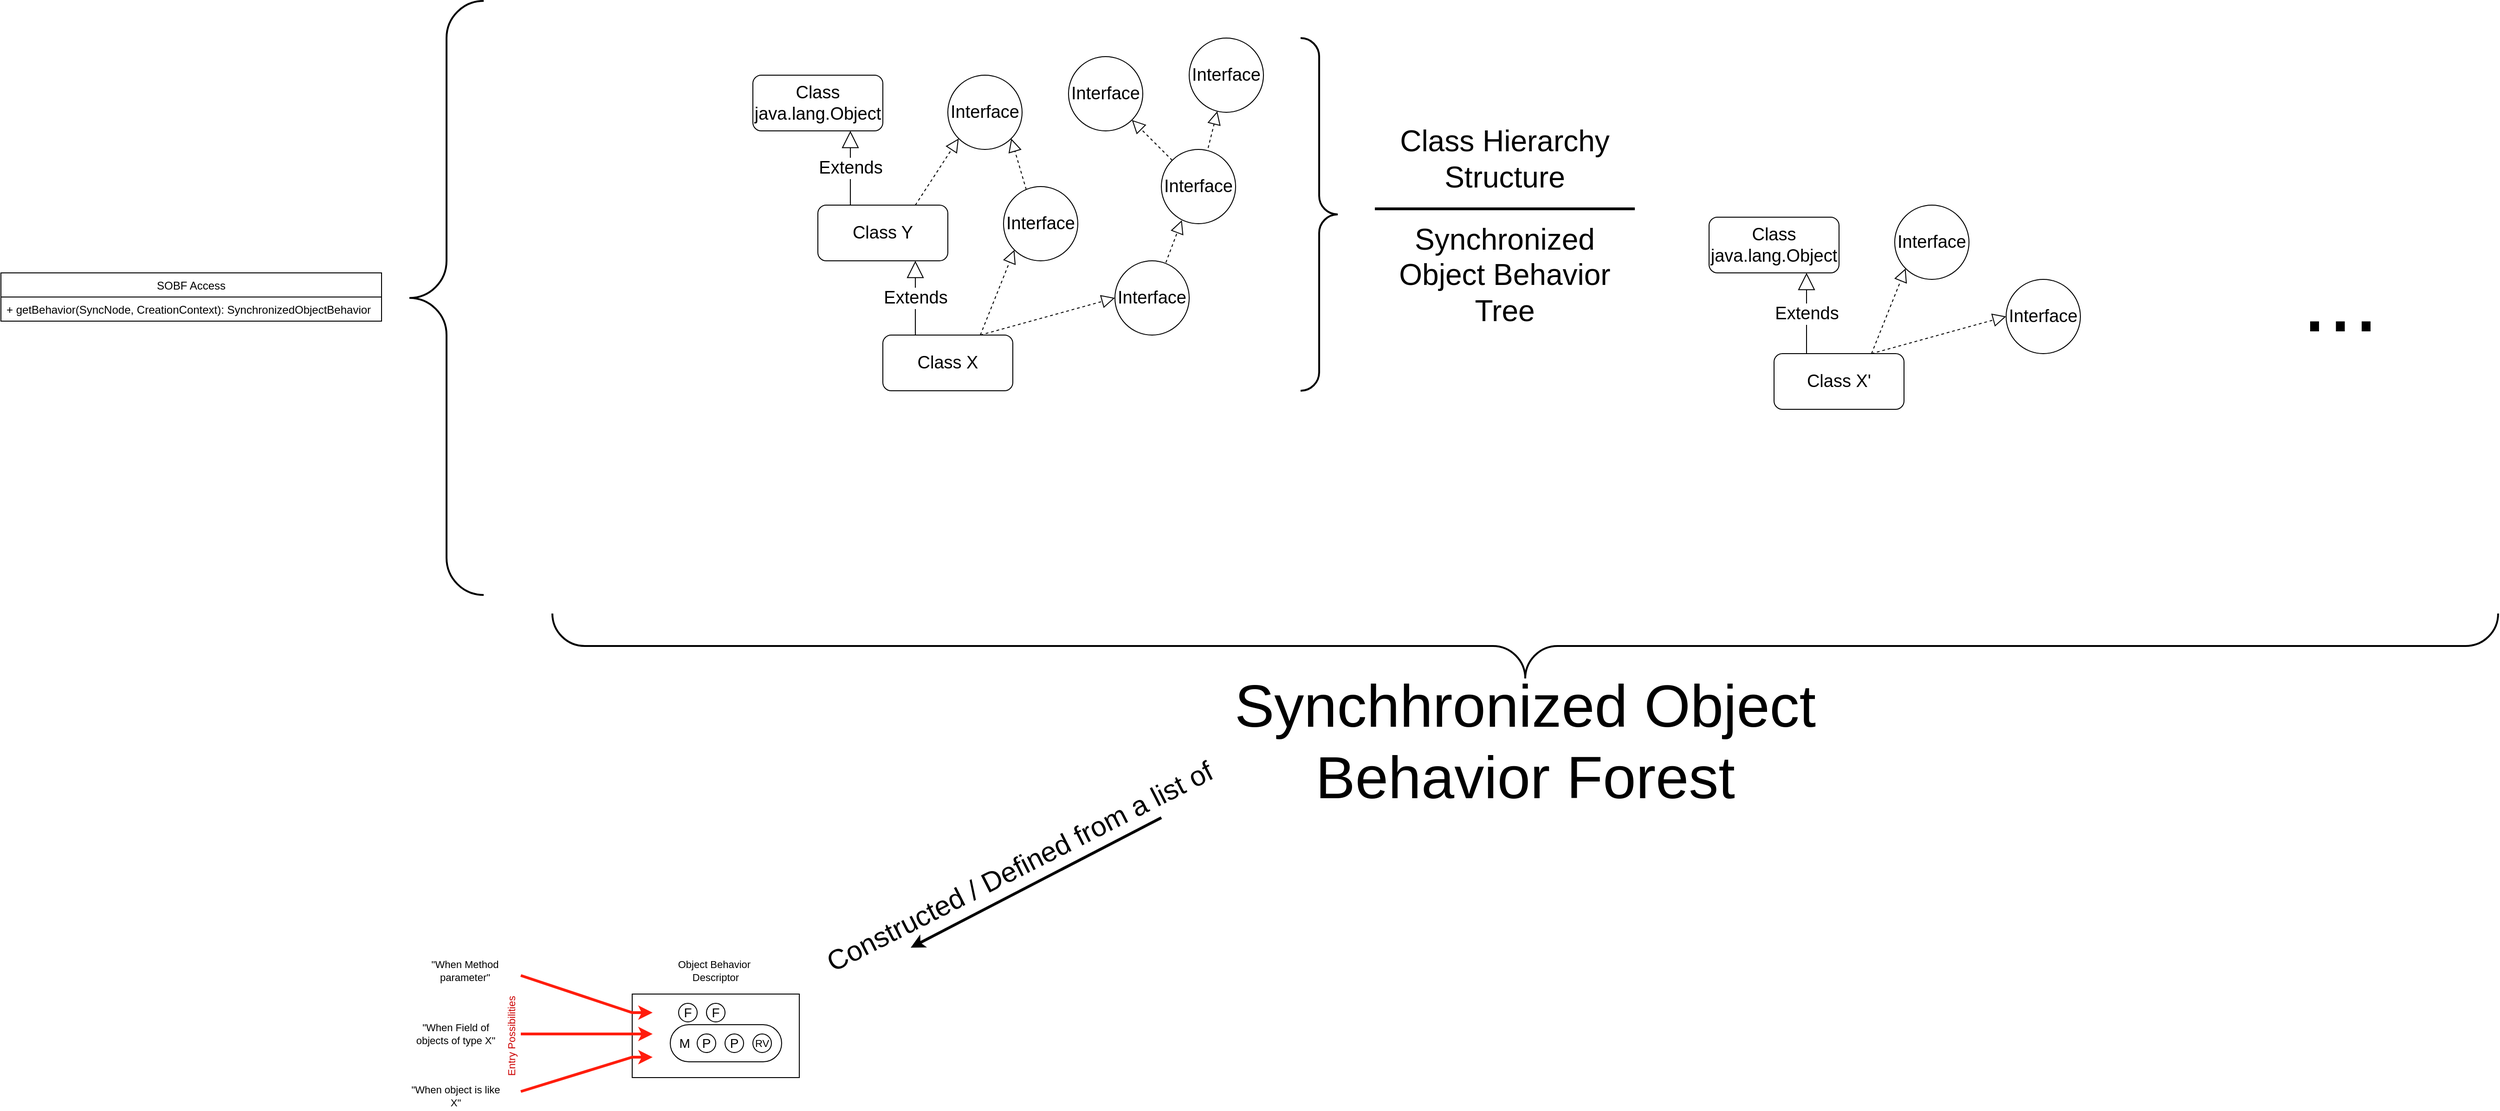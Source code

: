 <mxfile version="15.3.8" type="device"><diagram id="OIuUPjdwht4a2G46WE2O" name="Page-1"><mxGraphModel dx="3015" dy="1326" grid="1" gridSize="10" guides="1" tooltips="1" connect="1" arrows="1" fold="1" page="1" pageScale="1" pageWidth="827" pageHeight="1169" math="0" shadow="0"><root><mxCell id="0"/><mxCell id="1" parent="0"/><mxCell id="HijS8Cxk0V2lUpkn0sfQ-10" value="" style="rounded=0;whiteSpace=wrap;html=1;fontSize=14;" vertex="1" parent="1"><mxGeometry x="-40" y="1270" width="180" height="90" as="geometry"/></mxCell><mxCell id="xvrgTmrCxsTm4v_yaNWf-4" value="Class X" style="rounded=1;whiteSpace=wrap;html=1;strokeColor=#000000;fontSize=19;" parent="1" vertex="1"><mxGeometry x="230" y="560" width="140" height="60" as="geometry"/></mxCell><mxCell id="xvrgTmrCxsTm4v_yaNWf-5" value="Class Y" style="rounded=1;whiteSpace=wrap;html=1;strokeColor=#000000;fontSize=19;" parent="1" vertex="1"><mxGeometry x="160" y="420" width="140" height="60" as="geometry"/></mxCell><mxCell id="xvrgTmrCxsTm4v_yaNWf-6" value="Class java.lang.Object" style="rounded=1;whiteSpace=wrap;html=1;strokeColor=#000000;fontSize=19;" parent="1" vertex="1"><mxGeometry x="90" y="280" width="140" height="60" as="geometry"/></mxCell><mxCell id="xvrgTmrCxsTm4v_yaNWf-7" value="Extends" style="endArrow=block;endSize=16;endFill=0;html=1;fontSize=19;entryX=0.75;entryY=1;entryDx=0;entryDy=0;exitX=0.25;exitY=0;exitDx=0;exitDy=0;" parent="1" source="xvrgTmrCxsTm4v_yaNWf-4" target="xvrgTmrCxsTm4v_yaNWf-5" edge="1"><mxGeometry width="160" relative="1" as="geometry"><mxPoint x="230" y="540" as="sourcePoint"/><mxPoint x="390" y="540" as="targetPoint"/></mxGeometry></mxCell><mxCell id="xvrgTmrCxsTm4v_yaNWf-8" value="Extends" style="endArrow=block;endSize=16;endFill=0;html=1;fontSize=19;exitX=0.25;exitY=0;exitDx=0;exitDy=0;entryX=0.75;entryY=1;entryDx=0;entryDy=0;" parent="1" source="xvrgTmrCxsTm4v_yaNWf-5" target="xvrgTmrCxsTm4v_yaNWf-6" edge="1"><mxGeometry width="160" relative="1" as="geometry"><mxPoint x="110" y="380" as="sourcePoint"/><mxPoint x="270" y="380" as="targetPoint"/></mxGeometry></mxCell><mxCell id="xvrgTmrCxsTm4v_yaNWf-9" value="" style="endArrow=block;dashed=1;endFill=0;endSize=12;html=1;fontSize=19;exitX=0.75;exitY=0;exitDx=0;exitDy=0;entryX=0;entryY=0.5;entryDx=0;entryDy=0;" parent="1" source="xvrgTmrCxsTm4v_yaNWf-4" target="xvrgTmrCxsTm4v_yaNWf-11" edge="1"><mxGeometry width="160" relative="1" as="geometry"><mxPoint x="440" y="530" as="sourcePoint"/><mxPoint x="400" y="520" as="targetPoint"/></mxGeometry></mxCell><mxCell id="xvrgTmrCxsTm4v_yaNWf-11" value="Interface" style="ellipse;whiteSpace=wrap;html=1;aspect=fixed;fontSize=19;strokeColor=#000000;" parent="1" vertex="1"><mxGeometry x="480" y="480" width="80" height="80" as="geometry"/></mxCell><mxCell id="xvrgTmrCxsTm4v_yaNWf-12" value="Interface" style="ellipse;whiteSpace=wrap;html=1;aspect=fixed;fontSize=19;strokeColor=#000000;" parent="1" vertex="1"><mxGeometry x="360" y="400" width="80" height="80" as="geometry"/></mxCell><mxCell id="xvrgTmrCxsTm4v_yaNWf-13" value="" style="endArrow=block;dashed=1;endFill=0;endSize=12;html=1;fontSize=19;exitX=0.75;exitY=0;exitDx=0;exitDy=0;entryX=0;entryY=1;entryDx=0;entryDy=0;" parent="1" source="xvrgTmrCxsTm4v_yaNWf-4" target="xvrgTmrCxsTm4v_yaNWf-12" edge="1"><mxGeometry width="160" relative="1" as="geometry"><mxPoint x="345" y="570" as="sourcePoint"/><mxPoint x="490" y="530" as="targetPoint"/></mxGeometry></mxCell><mxCell id="xvrgTmrCxsTm4v_yaNWf-14" value="Interface" style="ellipse;whiteSpace=wrap;html=1;aspect=fixed;fontSize=19;strokeColor=#000000;" parent="1" vertex="1"><mxGeometry x="300" y="280" width="80" height="80" as="geometry"/></mxCell><mxCell id="xvrgTmrCxsTm4v_yaNWf-15" value="" style="endArrow=block;dashed=1;endFill=0;endSize=12;html=1;fontSize=19;exitX=0.75;exitY=0;exitDx=0;exitDy=0;entryX=0;entryY=1;entryDx=0;entryDy=0;" parent="1" source="xvrgTmrCxsTm4v_yaNWf-5" target="xvrgTmrCxsTm4v_yaNWf-14" edge="1"><mxGeometry width="160" relative="1" as="geometry"><mxPoint x="320" y="521.72" as="sourcePoint"/><mxPoint x="356.716" y="430.004" as="targetPoint"/></mxGeometry></mxCell><mxCell id="xvrgTmrCxsTm4v_yaNWf-16" value="" style="endArrow=block;dashed=1;endFill=0;endSize=12;html=1;fontSize=19;exitX=0.306;exitY=0.041;exitDx=0;exitDy=0;entryX=1;entryY=1;entryDx=0;entryDy=0;exitPerimeter=0;" parent="1" source="xvrgTmrCxsTm4v_yaNWf-12" target="xvrgTmrCxsTm4v_yaNWf-14" edge="1"><mxGeometry width="160" relative="1" as="geometry"><mxPoint x="275" y="430" as="sourcePoint"/><mxPoint x="321.716" y="358.284" as="targetPoint"/></mxGeometry></mxCell><mxCell id="xvrgTmrCxsTm4v_yaNWf-17" value="Interface" style="ellipse;whiteSpace=wrap;html=1;aspect=fixed;fontSize=19;strokeColor=#000000;" parent="1" vertex="1"><mxGeometry x="530" y="360" width="80" height="80" as="geometry"/></mxCell><mxCell id="xvrgTmrCxsTm4v_yaNWf-18" value="Interface" style="ellipse;whiteSpace=wrap;html=1;aspect=fixed;fontSize=19;strokeColor=#000000;" parent="1" vertex="1"><mxGeometry x="560" y="240" width="80" height="80" as="geometry"/></mxCell><mxCell id="xvrgTmrCxsTm4v_yaNWf-19" value="" style="endArrow=block;dashed=1;endFill=0;endSize=12;html=1;fontSize=19;exitX=0.686;exitY=0.023;exitDx=0;exitDy=0;exitPerimeter=0;entryX=0.276;entryY=0.954;entryDx=0;entryDy=0;entryPerimeter=0;" parent="1" source="xvrgTmrCxsTm4v_yaNWf-11" target="xvrgTmrCxsTm4v_yaNWf-17" edge="1"><mxGeometry width="160" relative="1" as="geometry"><mxPoint x="620" y="510" as="sourcePoint"/><mxPoint x="590" y="470" as="targetPoint"/></mxGeometry></mxCell><mxCell id="xvrgTmrCxsTm4v_yaNWf-20" value="" style="endArrow=block;dashed=1;endFill=0;endSize=12;html=1;fontSize=19;exitX=0.63;exitY=-0.02;exitDx=0;exitDy=0;exitPerimeter=0;" parent="1" source="xvrgTmrCxsTm4v_yaNWf-17" target="xvrgTmrCxsTm4v_yaNWf-18" edge="1"><mxGeometry width="160" relative="1" as="geometry"><mxPoint x="544.88" y="491.84" as="sourcePoint"/><mxPoint x="560" y="450" as="targetPoint"/></mxGeometry></mxCell><mxCell id="xvrgTmrCxsTm4v_yaNWf-21" value="Interface" style="ellipse;whiteSpace=wrap;html=1;aspect=fixed;fontSize=19;strokeColor=#000000;" parent="1" vertex="1"><mxGeometry x="430" y="260" width="80" height="80" as="geometry"/></mxCell><mxCell id="xvrgTmrCxsTm4v_yaNWf-22" value="" style="endArrow=block;dashed=1;endFill=0;endSize=12;html=1;fontSize=19;exitX=0;exitY=0;exitDx=0;exitDy=0;entryX=1;entryY=1;entryDx=0;entryDy=0;" parent="1" source="xvrgTmrCxsTm4v_yaNWf-17" target="xvrgTmrCxsTm4v_yaNWf-21" edge="1"><mxGeometry width="160" relative="1" as="geometry"><mxPoint x="590.4" y="368.4" as="sourcePoint"/><mxPoint x="600.379" y="328.826" as="targetPoint"/></mxGeometry></mxCell><mxCell id="xvrgTmrCxsTm4v_yaNWf-25" value="" style="labelPosition=right;align=left;strokeWidth=2;shape=mxgraph.mockup.markup.curlyBrace;html=1;shadow=0;dashed=0;strokeColor=#000000;direction=north;fontSize=19;" parent="1" vertex="1"><mxGeometry x="-280" y="200" width="80" height="640" as="geometry"/></mxCell><mxCell id="xvrgTmrCxsTm4v_yaNWf-26" value="" style="labelPosition=right;align=left;strokeWidth=2;shape=mxgraph.mockup.markup.curlyBrace;html=1;shadow=0;dashed=0;strokeColor=#000000;direction=south;fontSize=19;" parent="1" vertex="1"><mxGeometry x="680" y="240" width="40" height="380" as="geometry"/></mxCell><mxCell id="xvrgTmrCxsTm4v_yaNWf-28" value="" style="line;strokeWidth=3;fillColor=none;align=left;verticalAlign=middle;spacingTop=-1;spacingLeft=3;spacingRight=3;rotatable=0;labelPosition=right;points=[];portConstraint=eastwest;fontSize=19;" parent="1" vertex="1"><mxGeometry x="760" y="420" width="280" height="8" as="geometry"/></mxCell><mxCell id="xvrgTmrCxsTm4v_yaNWf-29" value="Class Hierarchy Structure" style="text;html=1;strokeColor=none;fillColor=none;align=center;verticalAlign=middle;whiteSpace=wrap;rounded=0;fontSize=32;" parent="1" vertex="1"><mxGeometry x="760" y="330" width="280" height="80" as="geometry"/></mxCell><mxCell id="xvrgTmrCxsTm4v_yaNWf-30" value="Synchronized Object Behavior Tree" style="text;html=1;strokeColor=none;fillColor=none;align=center;verticalAlign=middle;whiteSpace=wrap;rounded=0;fontSize=32;" parent="1" vertex="1"><mxGeometry x="760" y="440" width="280" height="110" as="geometry"/></mxCell><mxCell id="xvrgTmrCxsTm4v_yaNWf-32" value="SOBF Access" style="swimlane;fontStyle=0;childLayout=stackLayout;horizontal=1;startSize=26;fillColor=none;horizontalStack=0;resizeParent=1;resizeParentMax=0;resizeLast=0;collapsible=1;marginBottom=0;fontSize=12;strokeColor=#000000;strokeWidth=1;" parent="1" vertex="1"><mxGeometry x="-720" y="493" width="410" height="52" as="geometry"/></mxCell><mxCell id="xvrgTmrCxsTm4v_yaNWf-33" value="+ getBehavior(SyncNode, CreationContext): SynchronizedObjectBehavior" style="text;strokeColor=none;fillColor=none;align=left;verticalAlign=top;spacingLeft=4;spacingRight=4;overflow=hidden;rotatable=0;points=[[0,0.5],[1,0.5]];portConstraint=eastwest;" parent="xvrgTmrCxsTm4v_yaNWf-32" vertex="1"><mxGeometry y="26" width="410" height="26" as="geometry"/></mxCell><mxCell id="HijS8Cxk0V2lUpkn0sfQ-11" value="F" style="ellipse;whiteSpace=wrap;html=1;aspect=fixed;fontSize=14;" vertex="1" parent="1"><mxGeometry x="10" y="1280" width="20" height="20" as="geometry"/></mxCell><mxCell id="HijS8Cxk0V2lUpkn0sfQ-13" value="F" style="ellipse;whiteSpace=wrap;html=1;aspect=fixed;fontSize=14;" vertex="1" parent="1"><mxGeometry x="40" y="1280" width="20" height="20" as="geometry"/></mxCell><mxCell id="HijS8Cxk0V2lUpkn0sfQ-17" value="&amp;nbsp; M" style="rounded=1;whiteSpace=wrap;html=1;fontSize=14;arcSize=50;align=left;" vertex="1" parent="1"><mxGeometry x="1" y="1303" width="120" height="40" as="geometry"/></mxCell><mxCell id="HijS8Cxk0V2lUpkn0sfQ-16" value="P" style="ellipse;whiteSpace=wrap;html=1;aspect=fixed;fontSize=14;" vertex="1" parent="1"><mxGeometry x="30" y="1313" width="20" height="20" as="geometry"/></mxCell><mxCell id="HijS8Cxk0V2lUpkn0sfQ-18" value="P" style="ellipse;whiteSpace=wrap;html=1;aspect=fixed;fontSize=14;" vertex="1" parent="1"><mxGeometry x="60" y="1313" width="20" height="20" as="geometry"/></mxCell><mxCell id="HijS8Cxk0V2lUpkn0sfQ-19" value="RV" style="ellipse;whiteSpace=wrap;html=1;aspect=fixed;fontSize=11;" vertex="1" parent="1"><mxGeometry x="90" y="1313" width="20" height="20" as="geometry"/></mxCell><mxCell id="HijS8Cxk0V2lUpkn0sfQ-20" value="Object Behavior&amp;nbsp;&lt;br&gt;Descriptor" style="text;html=1;strokeColor=none;fillColor=none;align=center;verticalAlign=middle;whiteSpace=wrap;rounded=0;fontSize=11;" vertex="1" parent="1"><mxGeometry y="1230" width="100" height="30" as="geometry"/></mxCell><mxCell id="HijS8Cxk0V2lUpkn0sfQ-23" value="" style="endArrow=classic;html=1;fontSize=11;strokeColor=#FF1D0D;strokeWidth=3;rounded=0;" edge="1" parent="1"><mxGeometry width="50" height="50" relative="1" as="geometry"><mxPoint x="-160" y="1375" as="sourcePoint"/><mxPoint x="-18" y="1338" as="targetPoint"/><Array as="points"><mxPoint x="-40" y="1338"/></Array></mxGeometry></mxCell><mxCell id="HijS8Cxk0V2lUpkn0sfQ-24" value="" style="endArrow=classic;html=1;fontSize=11;strokeColor=#FF1D0D;strokeWidth=3;rounded=0;" edge="1" parent="1"><mxGeometry width="50" height="50" relative="1" as="geometry"><mxPoint x="-160" y="1313" as="sourcePoint"/><mxPoint x="-18" y="1313" as="targetPoint"/><Array as="points"><mxPoint x="-40" y="1313"/></Array></mxGeometry></mxCell><mxCell id="HijS8Cxk0V2lUpkn0sfQ-26" value="" style="endArrow=classic;html=1;fontSize=11;strokeColor=#FF1D0D;strokeWidth=3;rounded=0;" edge="1" parent="1"><mxGeometry width="50" height="50" relative="1" as="geometry"><mxPoint x="-160" y="1250" as="sourcePoint"/><mxPoint x="-18" y="1290" as="targetPoint"/><Array as="points"><mxPoint x="-40" y="1290"/></Array></mxGeometry></mxCell><mxCell id="HijS8Cxk0V2lUpkn0sfQ-27" value="Entry Possibilities" style="text;html=1;strokeColor=none;fillColor=none;align=center;verticalAlign=middle;whiteSpace=wrap;rounded=0;fontSize=11;rotation=-90;fontColor=#CC0000;" vertex="1" parent="1"><mxGeometry x="-250" y="1305" width="160" height="20" as="geometry"/></mxCell><mxCell id="HijS8Cxk0V2lUpkn0sfQ-28" value="&quot;When Method parameter&quot;" style="text;html=1;strokeColor=none;fillColor=none;align=center;verticalAlign=middle;whiteSpace=wrap;rounded=0;fontSize=11;fontColor=#000000;" vertex="1" parent="1"><mxGeometry x="-270" y="1235" width="100" height="20" as="geometry"/></mxCell><mxCell id="HijS8Cxk0V2lUpkn0sfQ-29" value="&quot;When Field of objects of type X&quot;" style="text;html=1;strokeColor=none;fillColor=none;align=center;verticalAlign=middle;whiteSpace=wrap;rounded=0;fontSize=11;fontColor=#000000;" vertex="1" parent="1"><mxGeometry x="-280" y="1303" width="100" height="20" as="geometry"/></mxCell><mxCell id="HijS8Cxk0V2lUpkn0sfQ-30" value="&quot;When object is like X&quot;" style="text;html=1;strokeColor=none;fillColor=none;align=center;verticalAlign=middle;whiteSpace=wrap;rounded=0;fontSize=11;fontColor=#000000;" vertex="1" parent="1"><mxGeometry x="-280" y="1370" width="100" height="20" as="geometry"/></mxCell><mxCell id="HijS8Cxk0V2lUpkn0sfQ-31" value="Class X'" style="rounded=1;whiteSpace=wrap;html=1;strokeColor=#000000;fontSize=19;" vertex="1" parent="1"><mxGeometry x="1190" y="580" width="140" height="60" as="geometry"/></mxCell><mxCell id="HijS8Cxk0V2lUpkn0sfQ-33" value="Extends" style="endArrow=block;endSize=16;endFill=0;html=1;fontSize=19;entryX=0.75;entryY=1;entryDx=0;entryDy=0;exitX=0.25;exitY=0;exitDx=0;exitDy=0;" edge="1" source="HijS8Cxk0V2lUpkn0sfQ-31" target="HijS8Cxk0V2lUpkn0sfQ-66" parent="1"><mxGeometry width="160" relative="1" as="geometry"><mxPoint x="1190" y="560" as="sourcePoint"/><mxPoint x="1225" y="500" as="targetPoint"/></mxGeometry></mxCell><mxCell id="HijS8Cxk0V2lUpkn0sfQ-35" value="" style="endArrow=block;dashed=1;endFill=0;endSize=12;html=1;fontSize=19;exitX=0.75;exitY=0;exitDx=0;exitDy=0;entryX=0;entryY=0.5;entryDx=0;entryDy=0;" edge="1" source="HijS8Cxk0V2lUpkn0sfQ-31" target="HijS8Cxk0V2lUpkn0sfQ-36" parent="1"><mxGeometry width="160" relative="1" as="geometry"><mxPoint x="1400" y="550" as="sourcePoint"/><mxPoint x="1360" y="540" as="targetPoint"/></mxGeometry></mxCell><mxCell id="HijS8Cxk0V2lUpkn0sfQ-36" value="Interface" style="ellipse;whiteSpace=wrap;html=1;aspect=fixed;fontSize=19;strokeColor=#000000;" vertex="1" parent="1"><mxGeometry x="1440" y="500" width="80" height="80" as="geometry"/></mxCell><mxCell id="HijS8Cxk0V2lUpkn0sfQ-37" value="Interface" style="ellipse;whiteSpace=wrap;html=1;aspect=fixed;fontSize=19;strokeColor=#000000;" vertex="1" parent="1"><mxGeometry x="1320" y="420" width="80" height="80" as="geometry"/></mxCell><mxCell id="HijS8Cxk0V2lUpkn0sfQ-38" value="" style="endArrow=block;dashed=1;endFill=0;endSize=12;html=1;fontSize=19;exitX=0.75;exitY=0;exitDx=0;exitDy=0;entryX=0;entryY=1;entryDx=0;entryDy=0;" edge="1" source="HijS8Cxk0V2lUpkn0sfQ-31" target="HijS8Cxk0V2lUpkn0sfQ-37" parent="1"><mxGeometry width="160" relative="1" as="geometry"><mxPoint x="1305" y="590" as="sourcePoint"/><mxPoint x="1450" y="550" as="targetPoint"/></mxGeometry></mxCell><mxCell id="HijS8Cxk0V2lUpkn0sfQ-65" value="" style="labelPosition=right;align=left;strokeWidth=2;shape=mxgraph.mockup.markup.curlyBrace;html=1;shadow=0;dashed=0;strokeColor=#000000;direction=west;fontSize=19;" vertex="1" parent="1"><mxGeometry x="-126" y="860" width="2096" height="70" as="geometry"/></mxCell><mxCell id="HijS8Cxk0V2lUpkn0sfQ-66" value="Class java.lang.Object" style="rounded=1;whiteSpace=wrap;html=1;strokeColor=#000000;fontSize=19;" vertex="1" parent="1"><mxGeometry x="1120" y="433" width="140" height="60" as="geometry"/></mxCell><mxCell id="HijS8Cxk0V2lUpkn0sfQ-67" value="..." style="text;html=1;strokeColor=none;fillColor=none;align=center;verticalAlign=middle;whiteSpace=wrap;rounded=0;fontSize=100;" vertex="1" parent="1"><mxGeometry x="1750" y="500" width="100" height="39" as="geometry"/></mxCell><mxCell id="HijS8Cxk0V2lUpkn0sfQ-68" value="Synchhronized Object Behavior Forest" style="text;html=1;strokeColor=none;fillColor=none;align=center;verticalAlign=middle;whiteSpace=wrap;rounded=0;fontSize=64;fontColor=#000000;" vertex="1" parent="1"><mxGeometry x="557" y="960" width="730" height="75" as="geometry"/></mxCell><mxCell id="HijS8Cxk0V2lUpkn0sfQ-69" value="" style="endArrow=classic;html=1;fontSize=64;fontColor=#000000;strokeColor=#000000;strokeWidth=3;" edge="1" parent="1"><mxGeometry width="50" height="50" relative="1" as="geometry"><mxPoint x="530" y="1080" as="sourcePoint"/><mxPoint x="260" y="1220" as="targetPoint"/></mxGeometry></mxCell><mxCell id="HijS8Cxk0V2lUpkn0sfQ-70" value="Constructed / Defined from a list of&amp;nbsp;" style="text;html=1;strokeColor=none;fillColor=none;align=center;verticalAlign=middle;whiteSpace=wrap;rounded=0;fontSize=30;fontColor=#000000;rotation=-27;" vertex="1" parent="1"><mxGeometry x="141" y="1120" width="480" height="20" as="geometry"/></mxCell></root></mxGraphModel></diagram></mxfile>